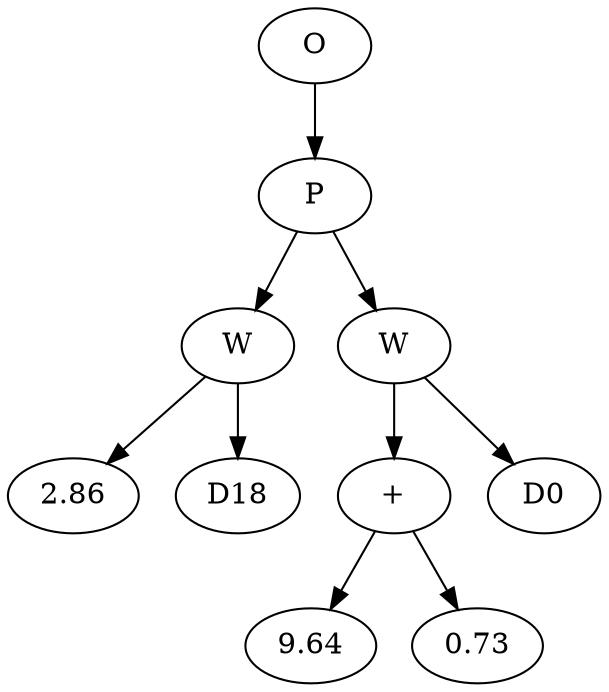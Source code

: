 // Tree
digraph {
	37623532 [label=O]
	37623533 [label=P]
	37623532 -> 37623533
	37623534 [label=W]
	37623533 -> 37623534
	37623535 [label=2.86]
	37623534 -> 37623535
	37623536 [label=D18]
	37623534 -> 37623536
	37623537 [label=W]
	37623533 -> 37623537
	37623538 [label="+"]
	37623537 -> 37623538
	37623539 [label=9.64]
	37623538 -> 37623539
	37623540 [label=0.73]
	37623538 -> 37623540
	37623541 [label=D0]
	37623537 -> 37623541
}
